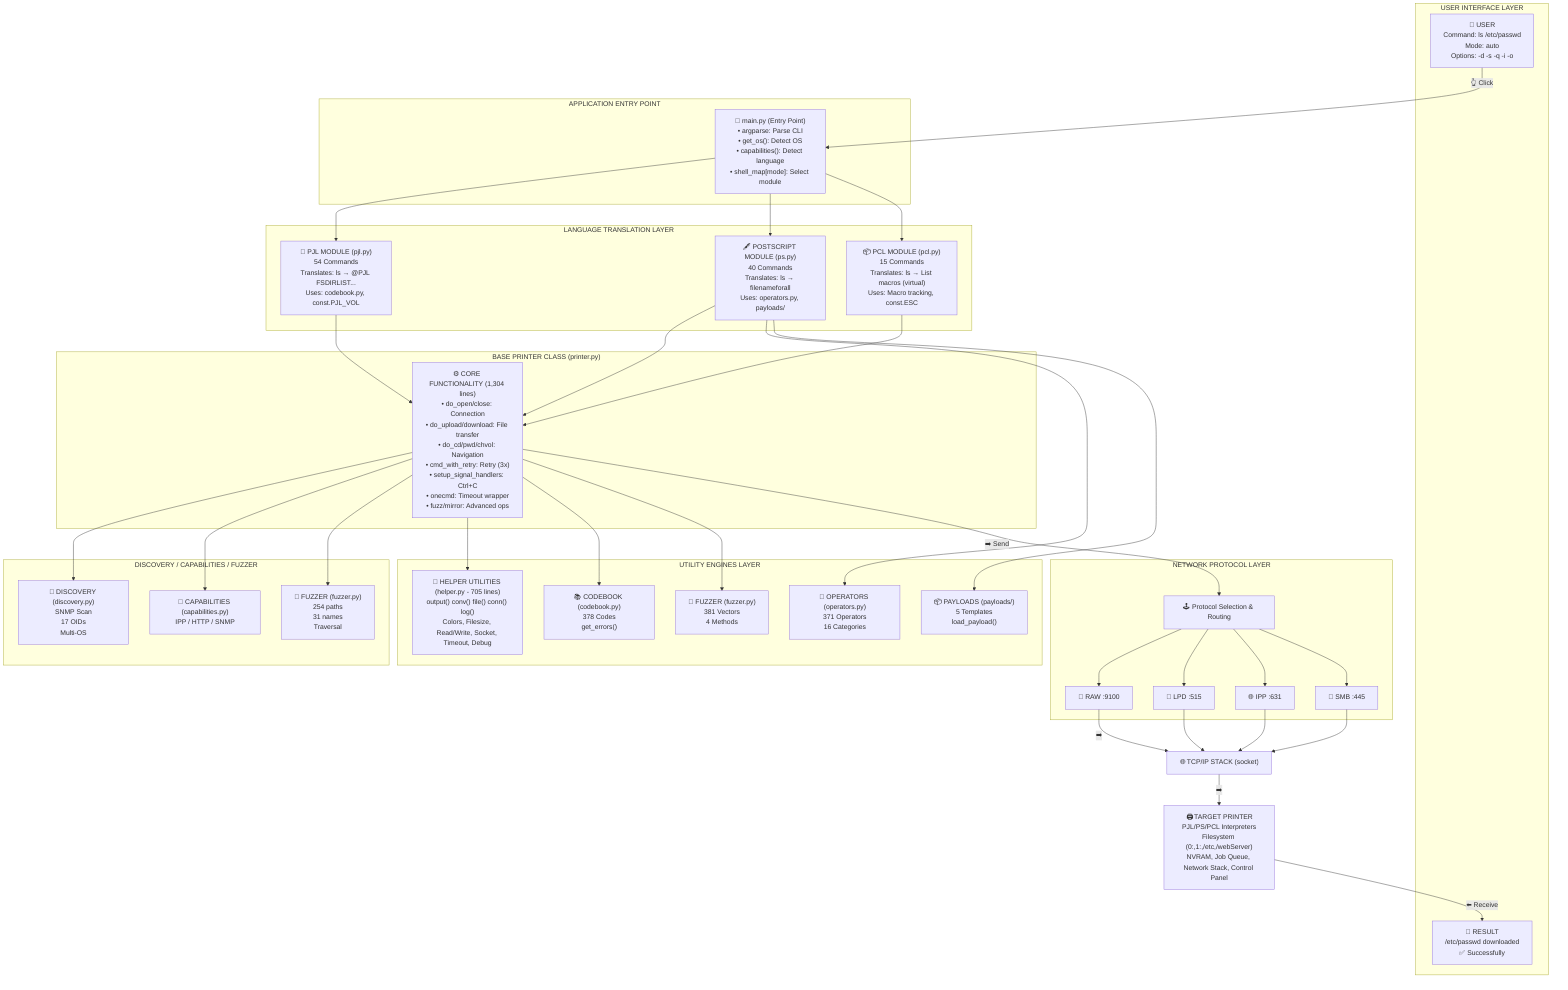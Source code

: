 %% PrinterReaper v2.4.2 - Architecture Visual (from ARCHITECTURE_VISUAL.txt)
%% Generates: diagrams/png/architecture_ascii_visual.png
flowchart TB

  %% User Interface Layer
  subgraph UIL["USER INTERFACE LAYER"]
  U["👤 USER\nCommand: ls /etc/passwd\nMode: auto\nOptions: -d -s -q -i -o"]
  RSLT["📄 RESULT\n/etc/passwd downloaded\n✅ Successfully"]
  end

  %% Application Entry Point
  subgraph EP["APPLICATION ENTRY POINT"]
    MAIN["🚪 main.py (Entry Point)\n• argparse: Parse CLI\n• get_os(): Detect OS\n• capabilities(): Detect language\n• shell_map[mode]: Select module"]
  end

  %% Language Translation Layer
  subgraph LTL["LANGUAGE TRANSLATION LAYER"]
    PJL["🧭 PJL MODULE (pjl.py)\n54 Commands\nTranslates: ls → @PJL FSDIRLIST...\nUses: codebook.py, const.PJL_VOL"]
    PS["🖋️ POSTSCRIPT MODULE (ps.py)\n40 Commands\nTranslates: ls → filenameforall\nUses: operators.py, payloads/"]
    PCL["📦 PCL MODULE (pcl.py)\n15 Commands\nTranslates: ls → List macros (virtual)\nUses: Macro tracking, const.ESC"]
  end

  %% Base Printer Class
  subgraph BPC["BASE PRINTER CLASS (printer.py)"]
    CORE["⚙️ CORE FUNCTIONALITY (1,304 lines)\n• do_open/close: Connection\n• do_upload/download: File transfer\n• do_cd/pwd/chvol: Navigation\n• cmd_with_retry: Retry (3x)\n• setup_signal_handlers: Ctrl+C\n• onecmd: Timeout wrapper\n• fuzz/mirror: Advanced ops"]
  end

  %% Discovery / Capabilities / Fuzzer
  subgraph DCF["DISCOVERY / CAPABILITIES / FUZZER"]
    DISC["🔎 DISCOVERY (discovery.py)\nSNMP Scan\n17 OIDs\nMulti-OS"]
    CAP["🧩 CAPABILITIES (capabilities.py)\nIPP / HTTP / SNMP"]
    FZZ["🧪 FUZZER (fuzzer.py)\n254 paths\n31 names\nTraversal"]
  end

  %% Utility Engines Layer
  subgraph UEL["UTILITY ENGINES LAYER"]
    HLP["🧰 HELPER UTILITIES (helper.py - 705 lines)\noutput() conv() file() conn() log()\nColors, Filesize, Read/Write, Socket, Timeout, Debug"]
    CBK["📚 CODEBOOK (codebook.py)\n378 Codes\nget_errors()"]
    OPS["🧮 OPERATORS (operators.py)\n371 Operators\n16 Categories"]
    PAY["📦 PAYLOADS (payloads/)\n5 Templates\nload_payload()"]
    FZ2["🧪 FUZZER (fuzzer.py)\n381 Vectors\n4 Methods"]
  end

  %% Network Protocol Layer
  subgraph NPL["NETWORK PROTOCOL LAYER"]
    ROUTE["🕹️ Protocol Selection & Routing"]
    RAW["🔌 RAW :9100"]
    LPD["📮 LPD :515"]
    IPP["🌐 IPP :631"]
    SMB["🧷 SMB :445"]
  end

  %% TCP/IP and Target
  TCP["🌐 TCP/IP STACK (socket)"]
  PRN["🖨️ TARGET PRINTER\nPJL/PS/PCL Interpreters\nFilesystem (0:,1:,/etc,/webServer)\nNVRAM, Job Queue, Network Stack, Control Panel"]

  %% Flows
  U -->|👆 Click| MAIN
  MAIN --> PJL
  MAIN --> PS
  MAIN --> PCL
  PJL --> CORE
  PS --> CORE
  PCL --> CORE
  CORE --> DISC
  CORE --> CAP
  CORE --> FZZ
  CORE --> HLP
  CORE --> CBK
  CORE --> FZ2
  PS --> OPS
  PS --> PAY
  CORE -->|➡️ Send| ROUTE
  ROUTE --> RAW
  ROUTE --> LPD
  ROUTE --> IPP
  ROUTE --> SMB
  RAW -->|➡️| TCP -->|➡️| PRN
  LPD --> TCP
  IPP --> TCP
  SMB --> TCP
  PRN -->|⬅️ Receive| RSLT